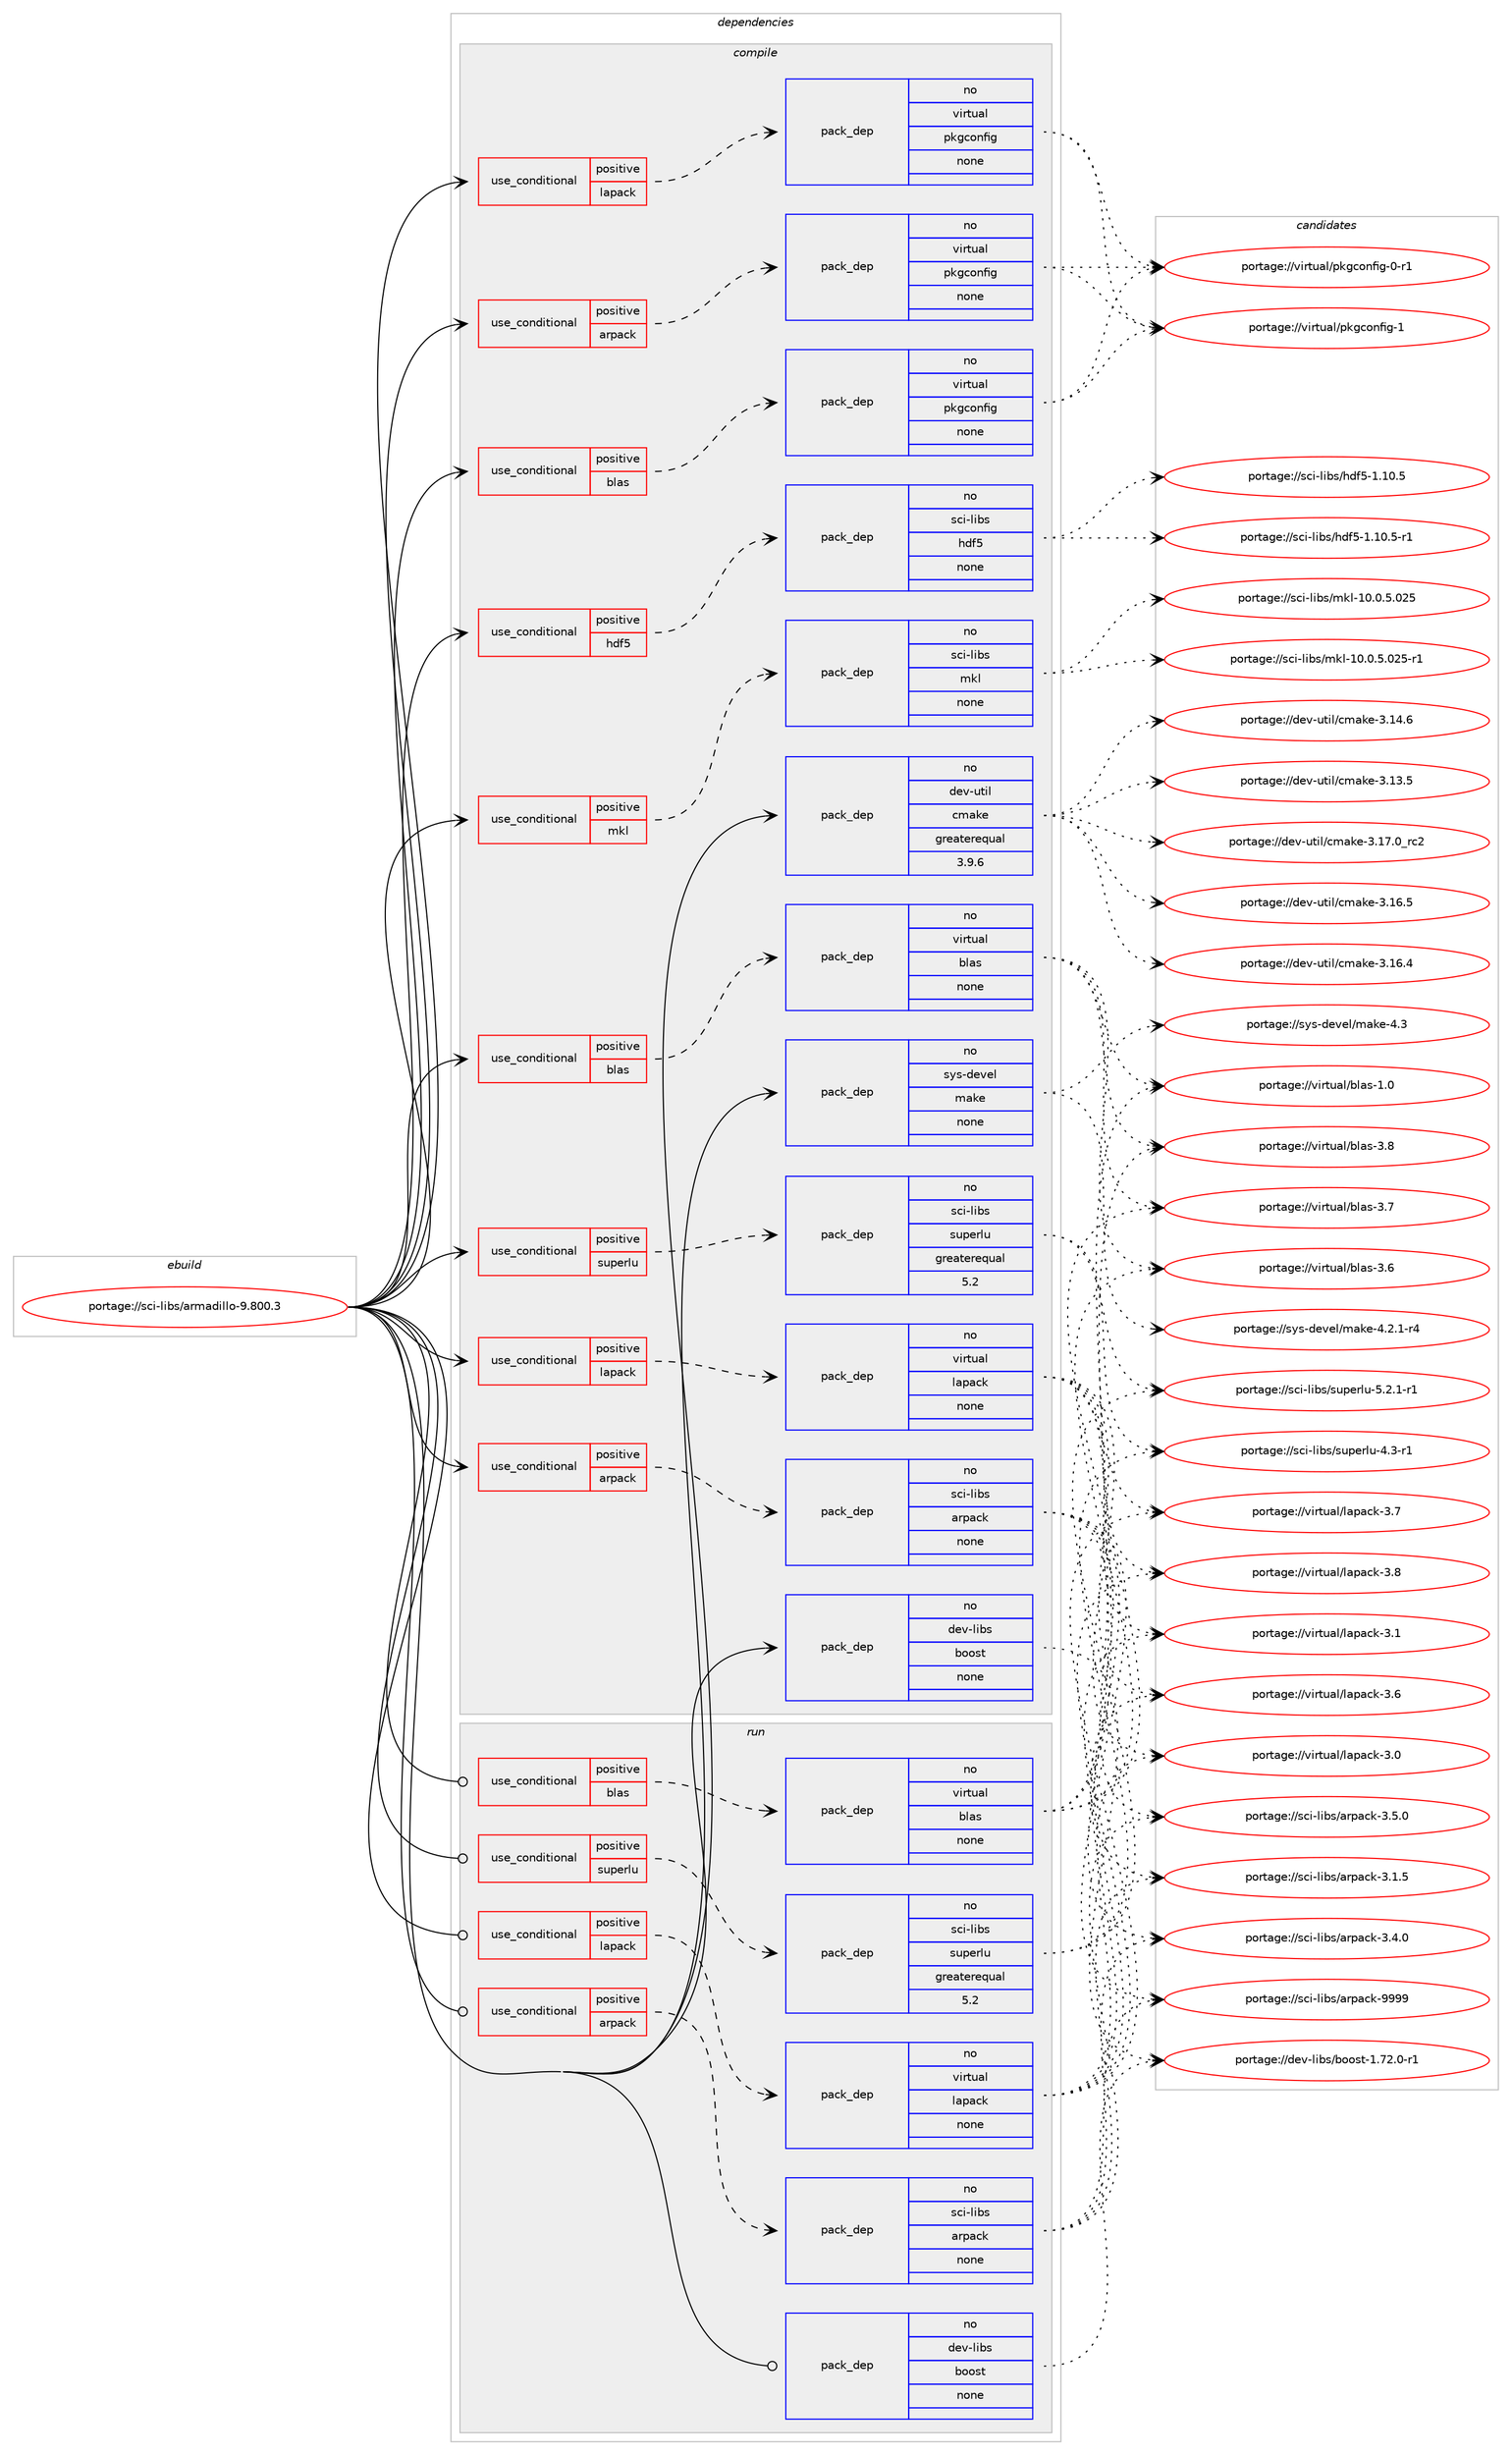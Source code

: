 digraph prolog {

# *************
# Graph options
# *************

newrank=true;
concentrate=true;
compound=true;
graph [rankdir=LR,fontname=Helvetica,fontsize=10,ranksep=1.5];#, ranksep=2.5, nodesep=0.2];
edge  [arrowhead=vee];
node  [fontname=Helvetica,fontsize=10];

# **********
# The ebuild
# **********

subgraph cluster_leftcol {
color=gray;
rank=same;
label=<<i>ebuild</i>>;
id [label="portage://sci-libs/armadillo-9.800.3", color=red, width=4, href="../sci-libs/armadillo-9.800.3.svg"];
}

# ****************
# The dependencies
# ****************

subgraph cluster_midcol {
color=gray;
label=<<i>dependencies</i>>;
subgraph cluster_compile {
fillcolor="#eeeeee";
style=filled;
label=<<i>compile</i>>;
subgraph cond7387 {
dependency40267 [label=<<TABLE BORDER="0" CELLBORDER="1" CELLSPACING="0" CELLPADDING="4"><TR><TD ROWSPAN="3" CELLPADDING="10">use_conditional</TD></TR><TR><TD>positive</TD></TR><TR><TD>arpack</TD></TR></TABLE>>, shape=none, color=red];
subgraph pack32011 {
dependency40268 [label=<<TABLE BORDER="0" CELLBORDER="1" CELLSPACING="0" CELLPADDING="4" WIDTH="220"><TR><TD ROWSPAN="6" CELLPADDING="30">pack_dep</TD></TR><TR><TD WIDTH="110">no</TD></TR><TR><TD>sci-libs</TD></TR><TR><TD>arpack</TD></TR><TR><TD>none</TD></TR><TR><TD></TD></TR></TABLE>>, shape=none, color=blue];
}
dependency40267:e -> dependency40268:w [weight=20,style="dashed",arrowhead="vee"];
}
id:e -> dependency40267:w [weight=20,style="solid",arrowhead="vee"];
subgraph cond7388 {
dependency40269 [label=<<TABLE BORDER="0" CELLBORDER="1" CELLSPACING="0" CELLPADDING="4"><TR><TD ROWSPAN="3" CELLPADDING="10">use_conditional</TD></TR><TR><TD>positive</TD></TR><TR><TD>arpack</TD></TR></TABLE>>, shape=none, color=red];
subgraph pack32012 {
dependency40270 [label=<<TABLE BORDER="0" CELLBORDER="1" CELLSPACING="0" CELLPADDING="4" WIDTH="220"><TR><TD ROWSPAN="6" CELLPADDING="30">pack_dep</TD></TR><TR><TD WIDTH="110">no</TD></TR><TR><TD>virtual</TD></TR><TR><TD>pkgconfig</TD></TR><TR><TD>none</TD></TR><TR><TD></TD></TR></TABLE>>, shape=none, color=blue];
}
dependency40269:e -> dependency40270:w [weight=20,style="dashed",arrowhead="vee"];
}
id:e -> dependency40269:w [weight=20,style="solid",arrowhead="vee"];
subgraph cond7389 {
dependency40271 [label=<<TABLE BORDER="0" CELLBORDER="1" CELLSPACING="0" CELLPADDING="4"><TR><TD ROWSPAN="3" CELLPADDING="10">use_conditional</TD></TR><TR><TD>positive</TD></TR><TR><TD>blas</TD></TR></TABLE>>, shape=none, color=red];
subgraph pack32013 {
dependency40272 [label=<<TABLE BORDER="0" CELLBORDER="1" CELLSPACING="0" CELLPADDING="4" WIDTH="220"><TR><TD ROWSPAN="6" CELLPADDING="30">pack_dep</TD></TR><TR><TD WIDTH="110">no</TD></TR><TR><TD>virtual</TD></TR><TR><TD>blas</TD></TR><TR><TD>none</TD></TR><TR><TD></TD></TR></TABLE>>, shape=none, color=blue];
}
dependency40271:e -> dependency40272:w [weight=20,style="dashed",arrowhead="vee"];
}
id:e -> dependency40271:w [weight=20,style="solid",arrowhead="vee"];
subgraph cond7390 {
dependency40273 [label=<<TABLE BORDER="0" CELLBORDER="1" CELLSPACING="0" CELLPADDING="4"><TR><TD ROWSPAN="3" CELLPADDING="10">use_conditional</TD></TR><TR><TD>positive</TD></TR><TR><TD>blas</TD></TR></TABLE>>, shape=none, color=red];
subgraph pack32014 {
dependency40274 [label=<<TABLE BORDER="0" CELLBORDER="1" CELLSPACING="0" CELLPADDING="4" WIDTH="220"><TR><TD ROWSPAN="6" CELLPADDING="30">pack_dep</TD></TR><TR><TD WIDTH="110">no</TD></TR><TR><TD>virtual</TD></TR><TR><TD>pkgconfig</TD></TR><TR><TD>none</TD></TR><TR><TD></TD></TR></TABLE>>, shape=none, color=blue];
}
dependency40273:e -> dependency40274:w [weight=20,style="dashed",arrowhead="vee"];
}
id:e -> dependency40273:w [weight=20,style="solid",arrowhead="vee"];
subgraph cond7391 {
dependency40275 [label=<<TABLE BORDER="0" CELLBORDER="1" CELLSPACING="0" CELLPADDING="4"><TR><TD ROWSPAN="3" CELLPADDING="10">use_conditional</TD></TR><TR><TD>positive</TD></TR><TR><TD>hdf5</TD></TR></TABLE>>, shape=none, color=red];
subgraph pack32015 {
dependency40276 [label=<<TABLE BORDER="0" CELLBORDER="1" CELLSPACING="0" CELLPADDING="4" WIDTH="220"><TR><TD ROWSPAN="6" CELLPADDING="30">pack_dep</TD></TR><TR><TD WIDTH="110">no</TD></TR><TR><TD>sci-libs</TD></TR><TR><TD>hdf5</TD></TR><TR><TD>none</TD></TR><TR><TD></TD></TR></TABLE>>, shape=none, color=blue];
}
dependency40275:e -> dependency40276:w [weight=20,style="dashed",arrowhead="vee"];
}
id:e -> dependency40275:w [weight=20,style="solid",arrowhead="vee"];
subgraph cond7392 {
dependency40277 [label=<<TABLE BORDER="0" CELLBORDER="1" CELLSPACING="0" CELLPADDING="4"><TR><TD ROWSPAN="3" CELLPADDING="10">use_conditional</TD></TR><TR><TD>positive</TD></TR><TR><TD>lapack</TD></TR></TABLE>>, shape=none, color=red];
subgraph pack32016 {
dependency40278 [label=<<TABLE BORDER="0" CELLBORDER="1" CELLSPACING="0" CELLPADDING="4" WIDTH="220"><TR><TD ROWSPAN="6" CELLPADDING="30">pack_dep</TD></TR><TR><TD WIDTH="110">no</TD></TR><TR><TD>virtual</TD></TR><TR><TD>lapack</TD></TR><TR><TD>none</TD></TR><TR><TD></TD></TR></TABLE>>, shape=none, color=blue];
}
dependency40277:e -> dependency40278:w [weight=20,style="dashed",arrowhead="vee"];
}
id:e -> dependency40277:w [weight=20,style="solid",arrowhead="vee"];
subgraph cond7393 {
dependency40279 [label=<<TABLE BORDER="0" CELLBORDER="1" CELLSPACING="0" CELLPADDING="4"><TR><TD ROWSPAN="3" CELLPADDING="10">use_conditional</TD></TR><TR><TD>positive</TD></TR><TR><TD>lapack</TD></TR></TABLE>>, shape=none, color=red];
subgraph pack32017 {
dependency40280 [label=<<TABLE BORDER="0" CELLBORDER="1" CELLSPACING="0" CELLPADDING="4" WIDTH="220"><TR><TD ROWSPAN="6" CELLPADDING="30">pack_dep</TD></TR><TR><TD WIDTH="110">no</TD></TR><TR><TD>virtual</TD></TR><TR><TD>pkgconfig</TD></TR><TR><TD>none</TD></TR><TR><TD></TD></TR></TABLE>>, shape=none, color=blue];
}
dependency40279:e -> dependency40280:w [weight=20,style="dashed",arrowhead="vee"];
}
id:e -> dependency40279:w [weight=20,style="solid",arrowhead="vee"];
subgraph cond7394 {
dependency40281 [label=<<TABLE BORDER="0" CELLBORDER="1" CELLSPACING="0" CELLPADDING="4"><TR><TD ROWSPAN="3" CELLPADDING="10">use_conditional</TD></TR><TR><TD>positive</TD></TR><TR><TD>mkl</TD></TR></TABLE>>, shape=none, color=red];
subgraph pack32018 {
dependency40282 [label=<<TABLE BORDER="0" CELLBORDER="1" CELLSPACING="0" CELLPADDING="4" WIDTH="220"><TR><TD ROWSPAN="6" CELLPADDING="30">pack_dep</TD></TR><TR><TD WIDTH="110">no</TD></TR><TR><TD>sci-libs</TD></TR><TR><TD>mkl</TD></TR><TR><TD>none</TD></TR><TR><TD></TD></TR></TABLE>>, shape=none, color=blue];
}
dependency40281:e -> dependency40282:w [weight=20,style="dashed",arrowhead="vee"];
}
id:e -> dependency40281:w [weight=20,style="solid",arrowhead="vee"];
subgraph cond7395 {
dependency40283 [label=<<TABLE BORDER="0" CELLBORDER="1" CELLSPACING="0" CELLPADDING="4"><TR><TD ROWSPAN="3" CELLPADDING="10">use_conditional</TD></TR><TR><TD>positive</TD></TR><TR><TD>superlu</TD></TR></TABLE>>, shape=none, color=red];
subgraph pack32019 {
dependency40284 [label=<<TABLE BORDER="0" CELLBORDER="1" CELLSPACING="0" CELLPADDING="4" WIDTH="220"><TR><TD ROWSPAN="6" CELLPADDING="30">pack_dep</TD></TR><TR><TD WIDTH="110">no</TD></TR><TR><TD>sci-libs</TD></TR><TR><TD>superlu</TD></TR><TR><TD>greaterequal</TD></TR><TR><TD>5.2</TD></TR></TABLE>>, shape=none, color=blue];
}
dependency40283:e -> dependency40284:w [weight=20,style="dashed",arrowhead="vee"];
}
id:e -> dependency40283:w [weight=20,style="solid",arrowhead="vee"];
subgraph pack32020 {
dependency40285 [label=<<TABLE BORDER="0" CELLBORDER="1" CELLSPACING="0" CELLPADDING="4" WIDTH="220"><TR><TD ROWSPAN="6" CELLPADDING="30">pack_dep</TD></TR><TR><TD WIDTH="110">no</TD></TR><TR><TD>dev-libs</TD></TR><TR><TD>boost</TD></TR><TR><TD>none</TD></TR><TR><TD></TD></TR></TABLE>>, shape=none, color=blue];
}
id:e -> dependency40285:w [weight=20,style="solid",arrowhead="vee"];
subgraph pack32021 {
dependency40286 [label=<<TABLE BORDER="0" CELLBORDER="1" CELLSPACING="0" CELLPADDING="4" WIDTH="220"><TR><TD ROWSPAN="6" CELLPADDING="30">pack_dep</TD></TR><TR><TD WIDTH="110">no</TD></TR><TR><TD>dev-util</TD></TR><TR><TD>cmake</TD></TR><TR><TD>greaterequal</TD></TR><TR><TD>3.9.6</TD></TR></TABLE>>, shape=none, color=blue];
}
id:e -> dependency40286:w [weight=20,style="solid",arrowhead="vee"];
subgraph pack32022 {
dependency40287 [label=<<TABLE BORDER="0" CELLBORDER="1" CELLSPACING="0" CELLPADDING="4" WIDTH="220"><TR><TD ROWSPAN="6" CELLPADDING="30">pack_dep</TD></TR><TR><TD WIDTH="110">no</TD></TR><TR><TD>sys-devel</TD></TR><TR><TD>make</TD></TR><TR><TD>none</TD></TR><TR><TD></TD></TR></TABLE>>, shape=none, color=blue];
}
id:e -> dependency40287:w [weight=20,style="solid",arrowhead="vee"];
}
subgraph cluster_compileandrun {
fillcolor="#eeeeee";
style=filled;
label=<<i>compile and run</i>>;
}
subgraph cluster_run {
fillcolor="#eeeeee";
style=filled;
label=<<i>run</i>>;
subgraph cond7396 {
dependency40288 [label=<<TABLE BORDER="0" CELLBORDER="1" CELLSPACING="0" CELLPADDING="4"><TR><TD ROWSPAN="3" CELLPADDING="10">use_conditional</TD></TR><TR><TD>positive</TD></TR><TR><TD>arpack</TD></TR></TABLE>>, shape=none, color=red];
subgraph pack32023 {
dependency40289 [label=<<TABLE BORDER="0" CELLBORDER="1" CELLSPACING="0" CELLPADDING="4" WIDTH="220"><TR><TD ROWSPAN="6" CELLPADDING="30">pack_dep</TD></TR><TR><TD WIDTH="110">no</TD></TR><TR><TD>sci-libs</TD></TR><TR><TD>arpack</TD></TR><TR><TD>none</TD></TR><TR><TD></TD></TR></TABLE>>, shape=none, color=blue];
}
dependency40288:e -> dependency40289:w [weight=20,style="dashed",arrowhead="vee"];
}
id:e -> dependency40288:w [weight=20,style="solid",arrowhead="odot"];
subgraph cond7397 {
dependency40290 [label=<<TABLE BORDER="0" CELLBORDER="1" CELLSPACING="0" CELLPADDING="4"><TR><TD ROWSPAN="3" CELLPADDING="10">use_conditional</TD></TR><TR><TD>positive</TD></TR><TR><TD>blas</TD></TR></TABLE>>, shape=none, color=red];
subgraph pack32024 {
dependency40291 [label=<<TABLE BORDER="0" CELLBORDER="1" CELLSPACING="0" CELLPADDING="4" WIDTH="220"><TR><TD ROWSPAN="6" CELLPADDING="30">pack_dep</TD></TR><TR><TD WIDTH="110">no</TD></TR><TR><TD>virtual</TD></TR><TR><TD>blas</TD></TR><TR><TD>none</TD></TR><TR><TD></TD></TR></TABLE>>, shape=none, color=blue];
}
dependency40290:e -> dependency40291:w [weight=20,style="dashed",arrowhead="vee"];
}
id:e -> dependency40290:w [weight=20,style="solid",arrowhead="odot"];
subgraph cond7398 {
dependency40292 [label=<<TABLE BORDER="0" CELLBORDER="1" CELLSPACING="0" CELLPADDING="4"><TR><TD ROWSPAN="3" CELLPADDING="10">use_conditional</TD></TR><TR><TD>positive</TD></TR><TR><TD>lapack</TD></TR></TABLE>>, shape=none, color=red];
subgraph pack32025 {
dependency40293 [label=<<TABLE BORDER="0" CELLBORDER="1" CELLSPACING="0" CELLPADDING="4" WIDTH="220"><TR><TD ROWSPAN="6" CELLPADDING="30">pack_dep</TD></TR><TR><TD WIDTH="110">no</TD></TR><TR><TD>virtual</TD></TR><TR><TD>lapack</TD></TR><TR><TD>none</TD></TR><TR><TD></TD></TR></TABLE>>, shape=none, color=blue];
}
dependency40292:e -> dependency40293:w [weight=20,style="dashed",arrowhead="vee"];
}
id:e -> dependency40292:w [weight=20,style="solid",arrowhead="odot"];
subgraph cond7399 {
dependency40294 [label=<<TABLE BORDER="0" CELLBORDER="1" CELLSPACING="0" CELLPADDING="4"><TR><TD ROWSPAN="3" CELLPADDING="10">use_conditional</TD></TR><TR><TD>positive</TD></TR><TR><TD>superlu</TD></TR></TABLE>>, shape=none, color=red];
subgraph pack32026 {
dependency40295 [label=<<TABLE BORDER="0" CELLBORDER="1" CELLSPACING="0" CELLPADDING="4" WIDTH="220"><TR><TD ROWSPAN="6" CELLPADDING="30">pack_dep</TD></TR><TR><TD WIDTH="110">no</TD></TR><TR><TD>sci-libs</TD></TR><TR><TD>superlu</TD></TR><TR><TD>greaterequal</TD></TR><TR><TD>5.2</TD></TR></TABLE>>, shape=none, color=blue];
}
dependency40294:e -> dependency40295:w [weight=20,style="dashed",arrowhead="vee"];
}
id:e -> dependency40294:w [weight=20,style="solid",arrowhead="odot"];
subgraph pack32027 {
dependency40296 [label=<<TABLE BORDER="0" CELLBORDER="1" CELLSPACING="0" CELLPADDING="4" WIDTH="220"><TR><TD ROWSPAN="6" CELLPADDING="30">pack_dep</TD></TR><TR><TD WIDTH="110">no</TD></TR><TR><TD>dev-libs</TD></TR><TR><TD>boost</TD></TR><TR><TD>none</TD></TR><TR><TD></TD></TR></TABLE>>, shape=none, color=blue];
}
id:e -> dependency40296:w [weight=20,style="solid",arrowhead="odot"];
}
}

# **************
# The candidates
# **************

subgraph cluster_choices {
rank=same;
color=gray;
label=<<i>candidates</i>>;

subgraph choice32011 {
color=black;
nodesep=1;
choice115991054510810598115479711411297991074557575757 [label="portage://sci-libs/arpack-9999", color=red, width=4,href="../sci-libs/arpack-9999.svg"];
choice11599105451081059811547971141129799107455146534648 [label="portage://sci-libs/arpack-3.5.0", color=red, width=4,href="../sci-libs/arpack-3.5.0.svg"];
choice11599105451081059811547971141129799107455146524648 [label="portage://sci-libs/arpack-3.4.0", color=red, width=4,href="../sci-libs/arpack-3.4.0.svg"];
choice11599105451081059811547971141129799107455146494653 [label="portage://sci-libs/arpack-3.1.5", color=red, width=4,href="../sci-libs/arpack-3.1.5.svg"];
dependency40268:e -> choice115991054510810598115479711411297991074557575757:w [style=dotted,weight="100"];
dependency40268:e -> choice11599105451081059811547971141129799107455146534648:w [style=dotted,weight="100"];
dependency40268:e -> choice11599105451081059811547971141129799107455146524648:w [style=dotted,weight="100"];
dependency40268:e -> choice11599105451081059811547971141129799107455146494653:w [style=dotted,weight="100"];
}
subgraph choice32012 {
color=black;
nodesep=1;
choice1181051141161179710847112107103991111101021051034549 [label="portage://virtual/pkgconfig-1", color=red, width=4,href="../virtual/pkgconfig-1.svg"];
choice11810511411611797108471121071039911111010210510345484511449 [label="portage://virtual/pkgconfig-0-r1", color=red, width=4,href="../virtual/pkgconfig-0-r1.svg"];
dependency40270:e -> choice1181051141161179710847112107103991111101021051034549:w [style=dotted,weight="100"];
dependency40270:e -> choice11810511411611797108471121071039911111010210510345484511449:w [style=dotted,weight="100"];
}
subgraph choice32013 {
color=black;
nodesep=1;
choice1181051141161179710847981089711545514656 [label="portage://virtual/blas-3.8", color=red, width=4,href="../virtual/blas-3.8.svg"];
choice1181051141161179710847981089711545514655 [label="portage://virtual/blas-3.7", color=red, width=4,href="../virtual/blas-3.7.svg"];
choice1181051141161179710847981089711545514654 [label="portage://virtual/blas-3.6", color=red, width=4,href="../virtual/blas-3.6.svg"];
choice1181051141161179710847981089711545494648 [label="portage://virtual/blas-1.0", color=red, width=4,href="../virtual/blas-1.0.svg"];
dependency40272:e -> choice1181051141161179710847981089711545514656:w [style=dotted,weight="100"];
dependency40272:e -> choice1181051141161179710847981089711545514655:w [style=dotted,weight="100"];
dependency40272:e -> choice1181051141161179710847981089711545514654:w [style=dotted,weight="100"];
dependency40272:e -> choice1181051141161179710847981089711545494648:w [style=dotted,weight="100"];
}
subgraph choice32014 {
color=black;
nodesep=1;
choice1181051141161179710847112107103991111101021051034549 [label="portage://virtual/pkgconfig-1", color=red, width=4,href="../virtual/pkgconfig-1.svg"];
choice11810511411611797108471121071039911111010210510345484511449 [label="portage://virtual/pkgconfig-0-r1", color=red, width=4,href="../virtual/pkgconfig-0-r1.svg"];
dependency40274:e -> choice1181051141161179710847112107103991111101021051034549:w [style=dotted,weight="100"];
dependency40274:e -> choice11810511411611797108471121071039911111010210510345484511449:w [style=dotted,weight="100"];
}
subgraph choice32015 {
color=black;
nodesep=1;
choice1159910545108105981154710410010253454946494846534511449 [label="portage://sci-libs/hdf5-1.10.5-r1", color=red, width=4,href="../sci-libs/hdf5-1.10.5-r1.svg"];
choice115991054510810598115471041001025345494649484653 [label="portage://sci-libs/hdf5-1.10.5", color=red, width=4,href="../sci-libs/hdf5-1.10.5.svg"];
dependency40276:e -> choice1159910545108105981154710410010253454946494846534511449:w [style=dotted,weight="100"];
dependency40276:e -> choice115991054510810598115471041001025345494649484653:w [style=dotted,weight="100"];
}
subgraph choice32016 {
color=black;
nodesep=1;
choice118105114116117971084710897112979910745514656 [label="portage://virtual/lapack-3.8", color=red, width=4,href="../virtual/lapack-3.8.svg"];
choice118105114116117971084710897112979910745514655 [label="portage://virtual/lapack-3.7", color=red, width=4,href="../virtual/lapack-3.7.svg"];
choice118105114116117971084710897112979910745514654 [label="portage://virtual/lapack-3.6", color=red, width=4,href="../virtual/lapack-3.6.svg"];
choice118105114116117971084710897112979910745514649 [label="portage://virtual/lapack-3.1", color=red, width=4,href="../virtual/lapack-3.1.svg"];
choice118105114116117971084710897112979910745514648 [label="portage://virtual/lapack-3.0", color=red, width=4,href="../virtual/lapack-3.0.svg"];
dependency40278:e -> choice118105114116117971084710897112979910745514656:w [style=dotted,weight="100"];
dependency40278:e -> choice118105114116117971084710897112979910745514655:w [style=dotted,weight="100"];
dependency40278:e -> choice118105114116117971084710897112979910745514654:w [style=dotted,weight="100"];
dependency40278:e -> choice118105114116117971084710897112979910745514649:w [style=dotted,weight="100"];
dependency40278:e -> choice118105114116117971084710897112979910745514648:w [style=dotted,weight="100"];
}
subgraph choice32017 {
color=black;
nodesep=1;
choice1181051141161179710847112107103991111101021051034549 [label="portage://virtual/pkgconfig-1", color=red, width=4,href="../virtual/pkgconfig-1.svg"];
choice11810511411611797108471121071039911111010210510345484511449 [label="portage://virtual/pkgconfig-0-r1", color=red, width=4,href="../virtual/pkgconfig-0-r1.svg"];
dependency40280:e -> choice1181051141161179710847112107103991111101021051034549:w [style=dotted,weight="100"];
dependency40280:e -> choice11810511411611797108471121071039911111010210510345484511449:w [style=dotted,weight="100"];
}
subgraph choice32018 {
color=black;
nodesep=1;
choice1159910545108105981154710910710845494846484653464850534511449 [label="portage://sci-libs/mkl-10.0.5.025-r1", color=red, width=4,href="../sci-libs/mkl-10.0.5.025-r1.svg"];
choice115991054510810598115471091071084549484648465346485053 [label="portage://sci-libs/mkl-10.0.5.025", color=red, width=4,href="../sci-libs/mkl-10.0.5.025.svg"];
dependency40282:e -> choice1159910545108105981154710910710845494846484653464850534511449:w [style=dotted,weight="100"];
dependency40282:e -> choice115991054510810598115471091071084549484648465346485053:w [style=dotted,weight="100"];
}
subgraph choice32019 {
color=black;
nodesep=1;
choice115991054510810598115471151171121011141081174553465046494511449 [label="portage://sci-libs/superlu-5.2.1-r1", color=red, width=4,href="../sci-libs/superlu-5.2.1-r1.svg"];
choice11599105451081059811547115117112101114108117455246514511449 [label="portage://sci-libs/superlu-4.3-r1", color=red, width=4,href="../sci-libs/superlu-4.3-r1.svg"];
dependency40284:e -> choice115991054510810598115471151171121011141081174553465046494511449:w [style=dotted,weight="100"];
dependency40284:e -> choice11599105451081059811547115117112101114108117455246514511449:w [style=dotted,weight="100"];
}
subgraph choice32020 {
color=black;
nodesep=1;
choice10010111845108105981154798111111115116454946555046484511449 [label="portage://dev-libs/boost-1.72.0-r1", color=red, width=4,href="../dev-libs/boost-1.72.0-r1.svg"];
dependency40285:e -> choice10010111845108105981154798111111115116454946555046484511449:w [style=dotted,weight="100"];
}
subgraph choice32021 {
color=black;
nodesep=1;
choice1001011184511711610510847991099710710145514649554648951149950 [label="portage://dev-util/cmake-3.17.0_rc2", color=red, width=4,href="../dev-util/cmake-3.17.0_rc2.svg"];
choice1001011184511711610510847991099710710145514649544653 [label="portage://dev-util/cmake-3.16.5", color=red, width=4,href="../dev-util/cmake-3.16.5.svg"];
choice1001011184511711610510847991099710710145514649544652 [label="portage://dev-util/cmake-3.16.4", color=red, width=4,href="../dev-util/cmake-3.16.4.svg"];
choice1001011184511711610510847991099710710145514649524654 [label="portage://dev-util/cmake-3.14.6", color=red, width=4,href="../dev-util/cmake-3.14.6.svg"];
choice1001011184511711610510847991099710710145514649514653 [label="portage://dev-util/cmake-3.13.5", color=red, width=4,href="../dev-util/cmake-3.13.5.svg"];
dependency40286:e -> choice1001011184511711610510847991099710710145514649554648951149950:w [style=dotted,weight="100"];
dependency40286:e -> choice1001011184511711610510847991099710710145514649544653:w [style=dotted,weight="100"];
dependency40286:e -> choice1001011184511711610510847991099710710145514649544652:w [style=dotted,weight="100"];
dependency40286:e -> choice1001011184511711610510847991099710710145514649524654:w [style=dotted,weight="100"];
dependency40286:e -> choice1001011184511711610510847991099710710145514649514653:w [style=dotted,weight="100"];
}
subgraph choice32022 {
color=black;
nodesep=1;
choice11512111545100101118101108471099710710145524651 [label="portage://sys-devel/make-4.3", color=red, width=4,href="../sys-devel/make-4.3.svg"];
choice1151211154510010111810110847109971071014552465046494511452 [label="portage://sys-devel/make-4.2.1-r4", color=red, width=4,href="../sys-devel/make-4.2.1-r4.svg"];
dependency40287:e -> choice11512111545100101118101108471099710710145524651:w [style=dotted,weight="100"];
dependency40287:e -> choice1151211154510010111810110847109971071014552465046494511452:w [style=dotted,weight="100"];
}
subgraph choice32023 {
color=black;
nodesep=1;
choice115991054510810598115479711411297991074557575757 [label="portage://sci-libs/arpack-9999", color=red, width=4,href="../sci-libs/arpack-9999.svg"];
choice11599105451081059811547971141129799107455146534648 [label="portage://sci-libs/arpack-3.5.0", color=red, width=4,href="../sci-libs/arpack-3.5.0.svg"];
choice11599105451081059811547971141129799107455146524648 [label="portage://sci-libs/arpack-3.4.0", color=red, width=4,href="../sci-libs/arpack-3.4.0.svg"];
choice11599105451081059811547971141129799107455146494653 [label="portage://sci-libs/arpack-3.1.5", color=red, width=4,href="../sci-libs/arpack-3.1.5.svg"];
dependency40289:e -> choice115991054510810598115479711411297991074557575757:w [style=dotted,weight="100"];
dependency40289:e -> choice11599105451081059811547971141129799107455146534648:w [style=dotted,weight="100"];
dependency40289:e -> choice11599105451081059811547971141129799107455146524648:w [style=dotted,weight="100"];
dependency40289:e -> choice11599105451081059811547971141129799107455146494653:w [style=dotted,weight="100"];
}
subgraph choice32024 {
color=black;
nodesep=1;
choice1181051141161179710847981089711545514656 [label="portage://virtual/blas-3.8", color=red, width=4,href="../virtual/blas-3.8.svg"];
choice1181051141161179710847981089711545514655 [label="portage://virtual/blas-3.7", color=red, width=4,href="../virtual/blas-3.7.svg"];
choice1181051141161179710847981089711545514654 [label="portage://virtual/blas-3.6", color=red, width=4,href="../virtual/blas-3.6.svg"];
choice1181051141161179710847981089711545494648 [label="portage://virtual/blas-1.0", color=red, width=4,href="../virtual/blas-1.0.svg"];
dependency40291:e -> choice1181051141161179710847981089711545514656:w [style=dotted,weight="100"];
dependency40291:e -> choice1181051141161179710847981089711545514655:w [style=dotted,weight="100"];
dependency40291:e -> choice1181051141161179710847981089711545514654:w [style=dotted,weight="100"];
dependency40291:e -> choice1181051141161179710847981089711545494648:w [style=dotted,weight="100"];
}
subgraph choice32025 {
color=black;
nodesep=1;
choice118105114116117971084710897112979910745514656 [label="portage://virtual/lapack-3.8", color=red, width=4,href="../virtual/lapack-3.8.svg"];
choice118105114116117971084710897112979910745514655 [label="portage://virtual/lapack-3.7", color=red, width=4,href="../virtual/lapack-3.7.svg"];
choice118105114116117971084710897112979910745514654 [label="portage://virtual/lapack-3.6", color=red, width=4,href="../virtual/lapack-3.6.svg"];
choice118105114116117971084710897112979910745514649 [label="portage://virtual/lapack-3.1", color=red, width=4,href="../virtual/lapack-3.1.svg"];
choice118105114116117971084710897112979910745514648 [label="portage://virtual/lapack-3.0", color=red, width=4,href="../virtual/lapack-3.0.svg"];
dependency40293:e -> choice118105114116117971084710897112979910745514656:w [style=dotted,weight="100"];
dependency40293:e -> choice118105114116117971084710897112979910745514655:w [style=dotted,weight="100"];
dependency40293:e -> choice118105114116117971084710897112979910745514654:w [style=dotted,weight="100"];
dependency40293:e -> choice118105114116117971084710897112979910745514649:w [style=dotted,weight="100"];
dependency40293:e -> choice118105114116117971084710897112979910745514648:w [style=dotted,weight="100"];
}
subgraph choice32026 {
color=black;
nodesep=1;
choice115991054510810598115471151171121011141081174553465046494511449 [label="portage://sci-libs/superlu-5.2.1-r1", color=red, width=4,href="../sci-libs/superlu-5.2.1-r1.svg"];
choice11599105451081059811547115117112101114108117455246514511449 [label="portage://sci-libs/superlu-4.3-r1", color=red, width=4,href="../sci-libs/superlu-4.3-r1.svg"];
dependency40295:e -> choice115991054510810598115471151171121011141081174553465046494511449:w [style=dotted,weight="100"];
dependency40295:e -> choice11599105451081059811547115117112101114108117455246514511449:w [style=dotted,weight="100"];
}
subgraph choice32027 {
color=black;
nodesep=1;
choice10010111845108105981154798111111115116454946555046484511449 [label="portage://dev-libs/boost-1.72.0-r1", color=red, width=4,href="../dev-libs/boost-1.72.0-r1.svg"];
dependency40296:e -> choice10010111845108105981154798111111115116454946555046484511449:w [style=dotted,weight="100"];
}
}

}
